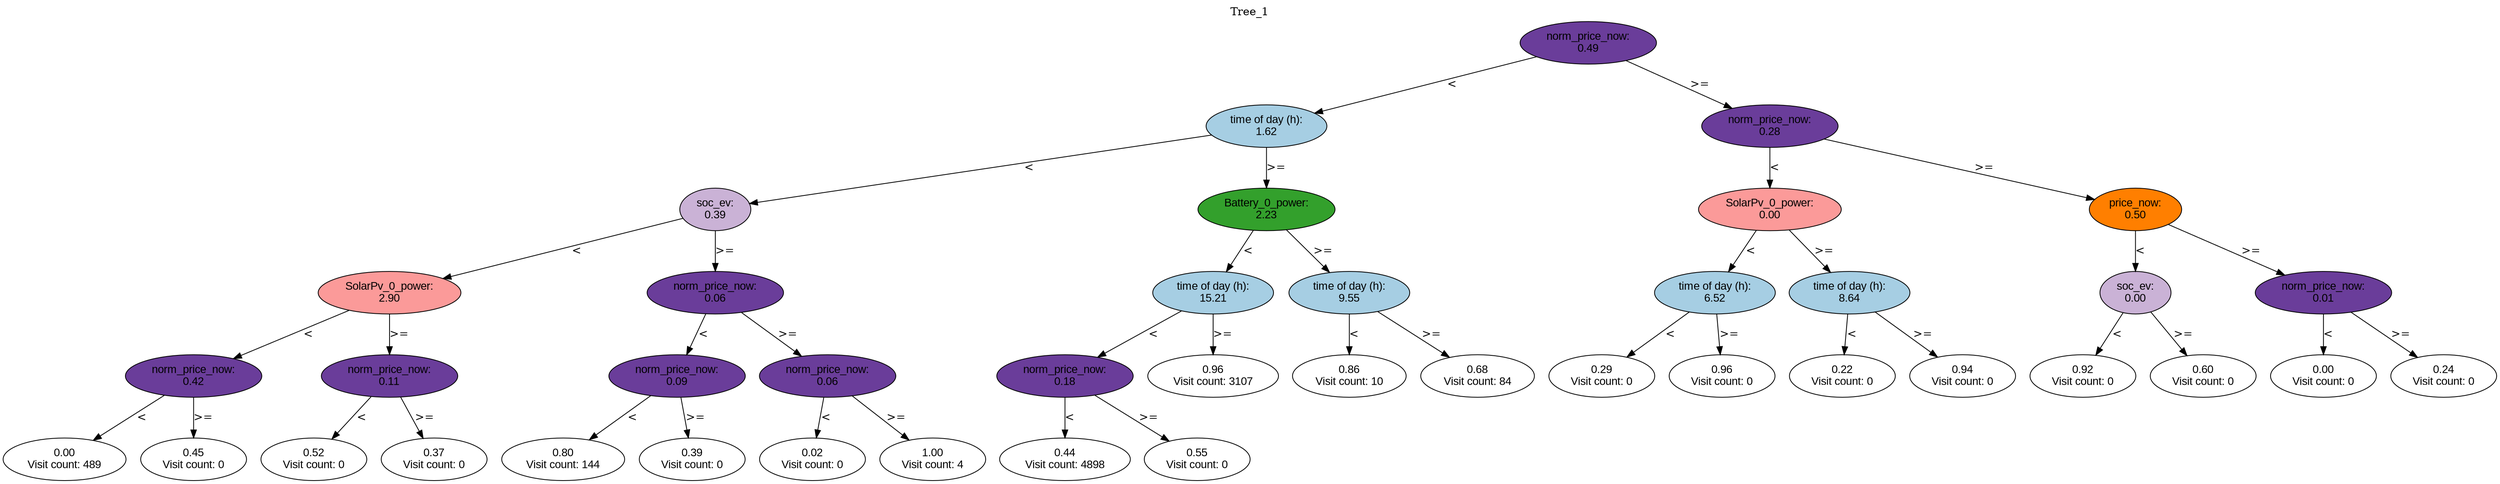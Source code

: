 digraph BST {
    node [fontname="Arial" style=filled colorscheme=paired12];
    0 [ label = "norm_price_now:
0.49" fillcolor=10];
    1 [ label = "time of day (h):
1.62" fillcolor=1];
    2 [ label = "soc_ev:
0.39" fillcolor=9];
    3 [ label = "SolarPv_0_power:
2.90" fillcolor=5];
    4 [ label = "norm_price_now:
0.42" fillcolor=10];
    5 [ label = "0.00
Visit count: 489" fillcolor=white];
    6 [ label = "0.45
Visit count: 0" fillcolor=white];
    7 [ label = "norm_price_now:
0.11" fillcolor=10];
    8 [ label = "0.52
Visit count: 0" fillcolor=white];
    9 [ label = "0.37
Visit count: 0" fillcolor=white];
    10 [ label = "norm_price_now:
0.06" fillcolor=10];
    11 [ label = "norm_price_now:
0.09" fillcolor=10];
    12 [ label = "0.80
Visit count: 144" fillcolor=white];
    13 [ label = "0.39
Visit count: 0" fillcolor=white];
    14 [ label = "norm_price_now:
0.06" fillcolor=10];
    15 [ label = "0.02
Visit count: 0" fillcolor=white];
    16 [ label = "1.00
Visit count: 4" fillcolor=white];
    17 [ label = "Battery_0_power:
2.23" fillcolor=4];
    18 [ label = "time of day (h):
15.21" fillcolor=1];
    19 [ label = "norm_price_now:
0.18" fillcolor=10];
    20 [ label = "0.44
Visit count: 4898" fillcolor=white];
    21 [ label = "0.55
Visit count: 0" fillcolor=white];
    22 [ label = "0.96
Visit count: 3107" fillcolor=white];
    23 [ label = "time of day (h):
9.55" fillcolor=1];
    24 [ label = "0.86
Visit count: 10" fillcolor=white];
    25 [ label = "0.68
Visit count: 84" fillcolor=white];
    26 [ label = "norm_price_now:
0.28" fillcolor=10];
    27 [ label = "SolarPv_0_power:
0.00" fillcolor=5];
    28 [ label = "time of day (h):
6.52" fillcolor=1];
    29 [ label = "0.29
Visit count: 0" fillcolor=white];
    30 [ label = "0.96
Visit count: 0" fillcolor=white];
    31 [ label = "time of day (h):
8.64" fillcolor=1];
    32 [ label = "0.22
Visit count: 0" fillcolor=white];
    33 [ label = "0.94
Visit count: 0" fillcolor=white];
    34 [ label = "price_now:
0.50" fillcolor=8];
    35 [ label = "soc_ev:
0.00" fillcolor=9];
    36 [ label = "0.92
Visit count: 0" fillcolor=white];
    37 [ label = "0.60
Visit count: 0" fillcolor=white];
    38 [ label = "norm_price_now:
0.01" fillcolor=10];
    39 [ label = "0.00
Visit count: 0" fillcolor=white];
    40 [ label = "0.24
Visit count: 0" fillcolor=white];

    0  -> 1[ label = "<"];
    0  -> 26[ label = ">="];
    1  -> 2[ label = "<"];
    1  -> 17[ label = ">="];
    2  -> 3[ label = "<"];
    2  -> 10[ label = ">="];
    3  -> 4[ label = "<"];
    3  -> 7[ label = ">="];
    4  -> 5[ label = "<"];
    4  -> 6[ label = ">="];
    7  -> 8[ label = "<"];
    7  -> 9[ label = ">="];
    10  -> 11[ label = "<"];
    10  -> 14[ label = ">="];
    11  -> 12[ label = "<"];
    11  -> 13[ label = ">="];
    14  -> 15[ label = "<"];
    14  -> 16[ label = ">="];
    17  -> 18[ label = "<"];
    17  -> 23[ label = ">="];
    18  -> 19[ label = "<"];
    18  -> 22[ label = ">="];
    19  -> 20[ label = "<"];
    19  -> 21[ label = ">="];
    23  -> 24[ label = "<"];
    23  -> 25[ label = ">="];
    26  -> 27[ label = "<"];
    26  -> 34[ label = ">="];
    27  -> 28[ label = "<"];
    27  -> 31[ label = ">="];
    28  -> 29[ label = "<"];
    28  -> 30[ label = ">="];
    31  -> 32[ label = "<"];
    31  -> 33[ label = ">="];
    34  -> 35[ label = "<"];
    34  -> 38[ label = ">="];
    35  -> 36[ label = "<"];
    35  -> 37[ label = ">="];
    38  -> 39[ label = "<"];
    38  -> 40[ label = ">="];

    labelloc="t";
    label="Tree_1";
}